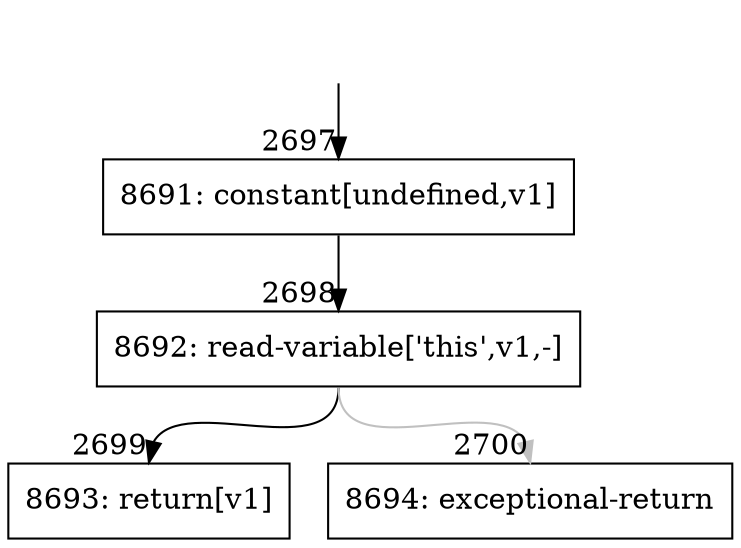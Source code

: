 digraph {
rankdir="TD"
BB_entry211[shape=none,label=""];
BB_entry211 -> BB2697 [tailport=s, headport=n, headlabel="    2697"]
BB2697 [shape=record label="{8691: constant[undefined,v1]}" ] 
BB2697 -> BB2698 [tailport=s, headport=n, headlabel="      2698"]
BB2698 [shape=record label="{8692: read-variable['this',v1,-]}" ] 
BB2698 -> BB2699 [tailport=s, headport=n, headlabel="      2699"]
BB2698 -> BB2700 [tailport=s, headport=n, color=gray, headlabel="      2700"]
BB2699 [shape=record label="{8693: return[v1]}" ] 
BB2700 [shape=record label="{8694: exceptional-return}" ] 
//#$~ 4500
}
